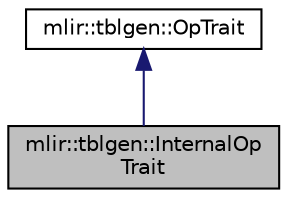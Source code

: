 digraph "mlir::tblgen::InternalOpTrait"
{
  bgcolor="transparent";
  edge [fontname="Helvetica",fontsize="10",labelfontname="Helvetica",labelfontsize="10"];
  node [fontname="Helvetica",fontsize="10",shape=record];
  Node0 [label="mlir::tblgen::InternalOp\lTrait",height=0.2,width=0.4,color="black", fillcolor="grey75", style="filled", fontcolor="black"];
  Node1 -> Node0 [dir="back",color="midnightblue",fontsize="10",style="solid",fontname="Helvetica"];
  Node1 [label="mlir::tblgen::OpTrait",height=0.2,width=0.4,color="black",URL="$classmlir_1_1tblgen_1_1OpTrait.html"];
}
